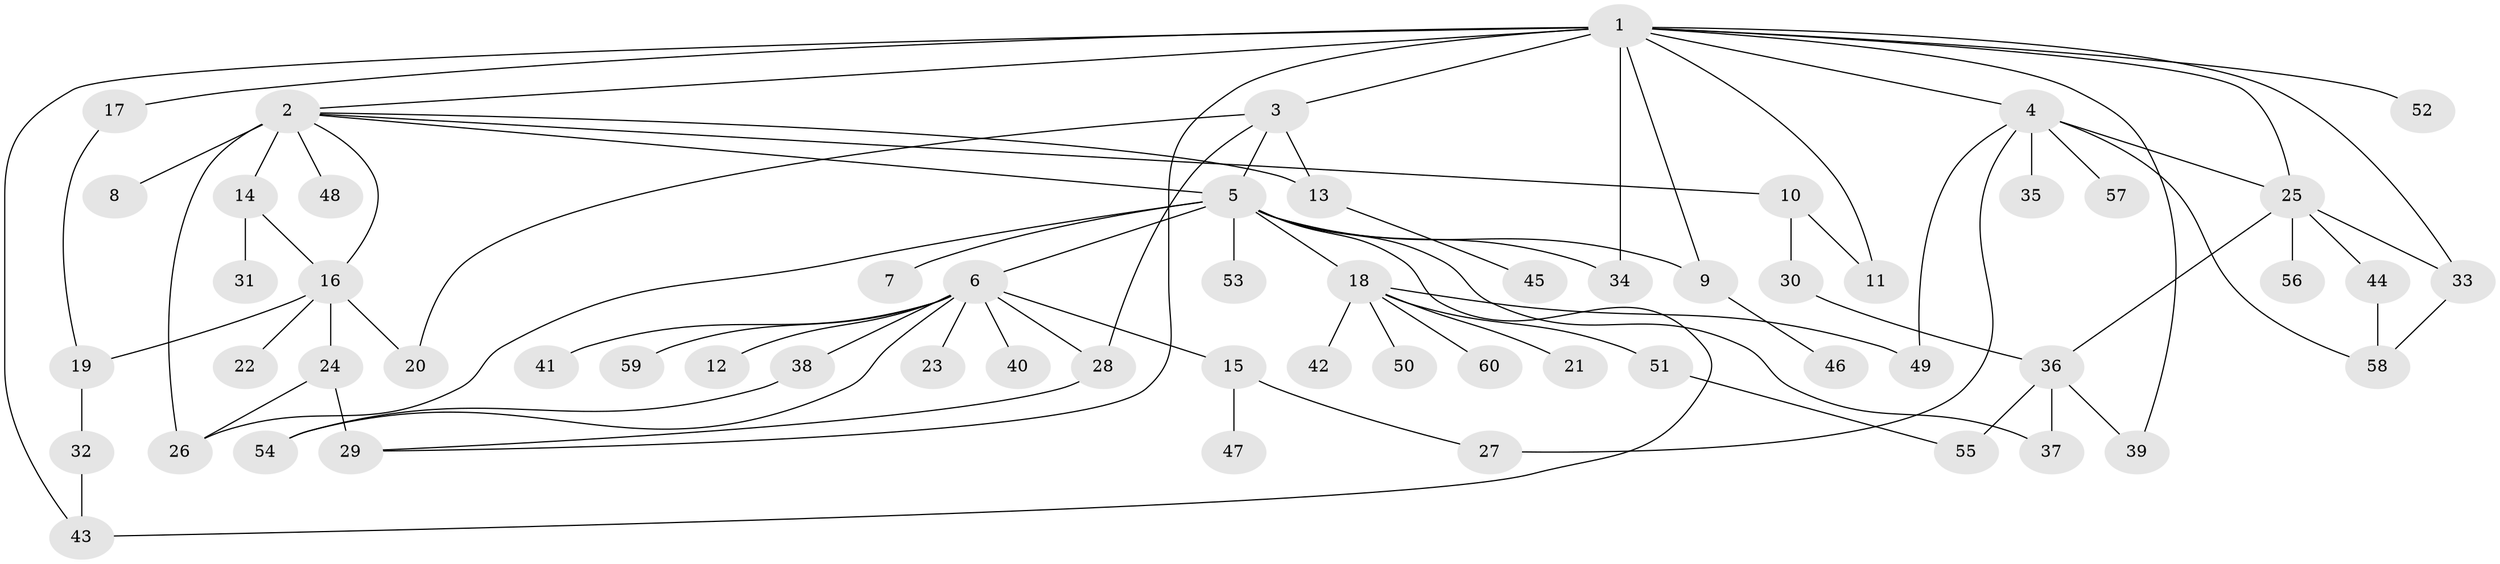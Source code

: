 // original degree distribution, {19: 0.008403361344537815, 15: 0.01680672268907563, 7: 0.03361344537815126, 8: 0.025210084033613446, 13: 0.008403361344537815, 2: 0.2857142857142857, 4: 0.03361344537815126, 3: 0.13445378151260504, 1: 0.453781512605042}
// Generated by graph-tools (version 1.1) at 2025/35/03/09/25 02:35:40]
// undirected, 60 vertices, 85 edges
graph export_dot {
graph [start="1"]
  node [color=gray90,style=filled];
  1;
  2;
  3;
  4;
  5;
  6;
  7;
  8;
  9;
  10;
  11;
  12;
  13;
  14;
  15;
  16;
  17;
  18;
  19;
  20;
  21;
  22;
  23;
  24;
  25;
  26;
  27;
  28;
  29;
  30;
  31;
  32;
  33;
  34;
  35;
  36;
  37;
  38;
  39;
  40;
  41;
  42;
  43;
  44;
  45;
  46;
  47;
  48;
  49;
  50;
  51;
  52;
  53;
  54;
  55;
  56;
  57;
  58;
  59;
  60;
  1 -- 2 [weight=1.0];
  1 -- 3 [weight=1.0];
  1 -- 4 [weight=1.0];
  1 -- 9 [weight=1.0];
  1 -- 11 [weight=1.0];
  1 -- 17 [weight=1.0];
  1 -- 25 [weight=1.0];
  1 -- 29 [weight=1.0];
  1 -- 33 [weight=2.0];
  1 -- 34 [weight=4.0];
  1 -- 39 [weight=1.0];
  1 -- 43 [weight=1.0];
  1 -- 52 [weight=1.0];
  2 -- 5 [weight=1.0];
  2 -- 8 [weight=1.0];
  2 -- 10 [weight=1.0];
  2 -- 13 [weight=2.0];
  2 -- 14 [weight=1.0];
  2 -- 16 [weight=1.0];
  2 -- 26 [weight=5.0];
  2 -- 48 [weight=1.0];
  3 -- 5 [weight=1.0];
  3 -- 13 [weight=2.0];
  3 -- 20 [weight=1.0];
  3 -- 28 [weight=1.0];
  4 -- 25 [weight=1.0];
  4 -- 27 [weight=1.0];
  4 -- 35 [weight=1.0];
  4 -- 49 [weight=1.0];
  4 -- 57 [weight=1.0];
  4 -- 58 [weight=1.0];
  5 -- 6 [weight=1.0];
  5 -- 7 [weight=2.0];
  5 -- 9 [weight=1.0];
  5 -- 18 [weight=1.0];
  5 -- 26 [weight=1.0];
  5 -- 34 [weight=1.0];
  5 -- 37 [weight=1.0];
  5 -- 43 [weight=1.0];
  5 -- 53 [weight=2.0];
  6 -- 12 [weight=1.0];
  6 -- 15 [weight=1.0];
  6 -- 23 [weight=1.0];
  6 -- 28 [weight=1.0];
  6 -- 38 [weight=1.0];
  6 -- 40 [weight=1.0];
  6 -- 41 [weight=1.0];
  6 -- 54 [weight=1.0];
  6 -- 59 [weight=1.0];
  9 -- 46 [weight=1.0];
  10 -- 11 [weight=1.0];
  10 -- 30 [weight=1.0];
  13 -- 45 [weight=1.0];
  14 -- 16 [weight=1.0];
  14 -- 31 [weight=1.0];
  15 -- 27 [weight=1.0];
  15 -- 47 [weight=1.0];
  16 -- 19 [weight=1.0];
  16 -- 20 [weight=1.0];
  16 -- 22 [weight=1.0];
  16 -- 24 [weight=1.0];
  17 -- 19 [weight=1.0];
  18 -- 21 [weight=1.0];
  18 -- 42 [weight=1.0];
  18 -- 49 [weight=1.0];
  18 -- 50 [weight=1.0];
  18 -- 51 [weight=1.0];
  18 -- 60 [weight=1.0];
  19 -- 32 [weight=1.0];
  24 -- 26 [weight=1.0];
  24 -- 29 [weight=5.0];
  25 -- 33 [weight=1.0];
  25 -- 36 [weight=1.0];
  25 -- 44 [weight=1.0];
  25 -- 56 [weight=2.0];
  28 -- 29 [weight=1.0];
  30 -- 36 [weight=1.0];
  32 -- 43 [weight=1.0];
  33 -- 58 [weight=1.0];
  36 -- 37 [weight=1.0];
  36 -- 39 [weight=1.0];
  36 -- 55 [weight=2.0];
  38 -- 54 [weight=1.0];
  44 -- 58 [weight=1.0];
  51 -- 55 [weight=1.0];
}
